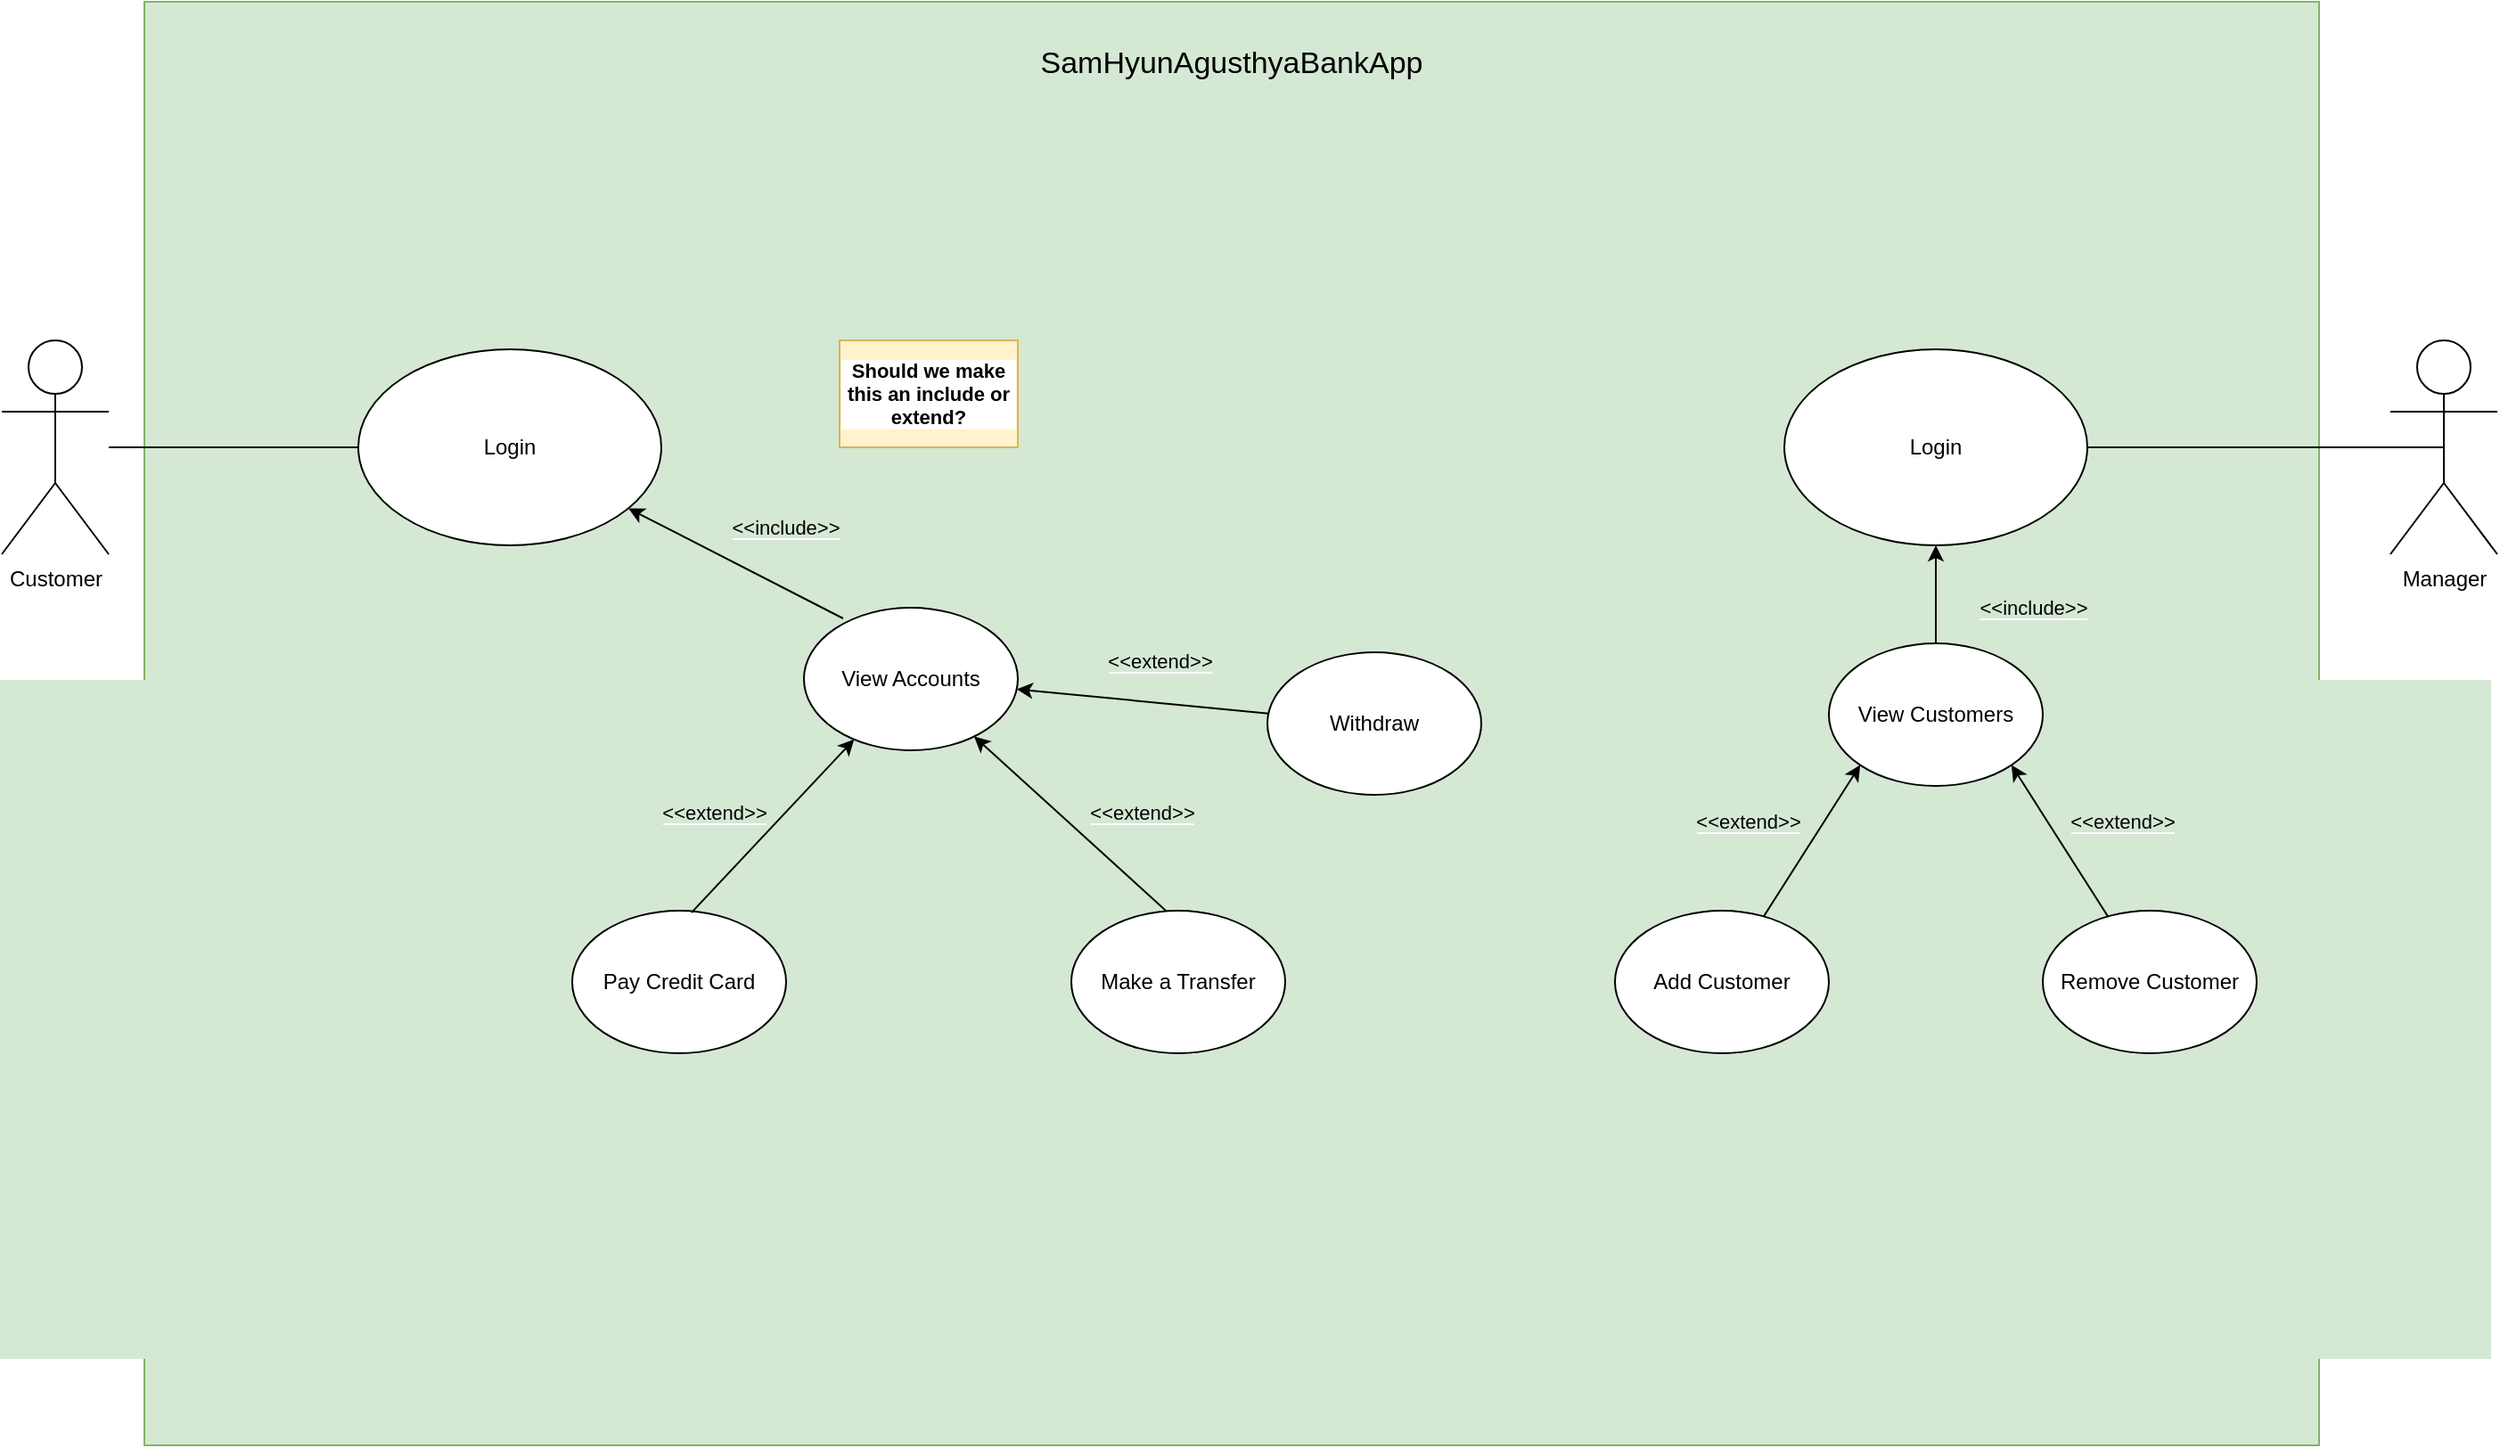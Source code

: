 <mxfile version="26.0.16">
  <diagram name="Page-1" id="GbPF9AowB2mmLe0sO7qe">
    <mxGraphModel dx="2442" dy="2011" grid="1" gridSize="10" guides="1" tooltips="1" connect="1" arrows="1" fold="1" page="1" pageScale="1" pageWidth="850" pageHeight="1100" math="0" shadow="0">
      <root>
        <mxCell id="0" />
        <mxCell id="1" parent="0" />
        <mxCell id="0cGCouSPnb9GMBSiqxRV-1" value="" style="rounded=0;whiteSpace=wrap;html=1;fillColor=#d5e8d4;strokeColor=#82b366;movable=0;resizable=0;rotatable=0;deletable=0;editable=0;locked=1;connectable=0;" parent="1" vertex="1">
          <mxGeometry x="-740" y="-1100" width="1220" height="810" as="geometry" />
        </mxCell>
        <mxCell id="rDPR5G9_yYafsrfjycnM-2" value="&lt;font style=&quot;font-size: 17px;&quot;&gt;SamHyunAgusthyaBankApp&lt;/font&gt;" style="text;html=1;align=center;verticalAlign=middle;whiteSpace=wrap;rounded=0;movable=0;resizable=0;rotatable=0;deletable=0;editable=0;locked=1;connectable=0;" vertex="1" parent="1">
          <mxGeometry x="-160" y="-1080" width="60" height="30" as="geometry" />
        </mxCell>
        <mxCell id="rDPR5G9_yYafsrfjycnM-16" style="rounded=0;orthogonalLoop=1;jettySize=auto;html=1;entryX=0;entryY=0.5;entryDx=0;entryDy=0;endArrow=none;startFill=0;jumpSize=6;" edge="1" parent="1" source="rDPR5G9_yYafsrfjycnM-3" target="rDPR5G9_yYafsrfjycnM-6">
          <mxGeometry relative="1" as="geometry" />
        </mxCell>
        <mxCell id="rDPR5G9_yYafsrfjycnM-3" value="Customer" style="shape=umlActor;verticalLabelPosition=bottom;verticalAlign=top;html=1;outlineConnect=0;strokeColor=default;align=center;fontFamily=Helvetica;fontSize=12;fontColor=default;fillColor=default;" vertex="1" parent="1">
          <mxGeometry x="-820" y="-910" width="60" height="120" as="geometry" />
        </mxCell>
        <mxCell id="rDPR5G9_yYafsrfjycnM-33" style="edgeStyle=none;shape=connector;rounded=0;jumpSize=6;orthogonalLoop=1;jettySize=auto;html=1;exitX=0.5;exitY=0.5;exitDx=0;exitDy=0;exitPerimeter=0;entryX=1;entryY=0.5;entryDx=0;entryDy=0;strokeColor=default;align=center;verticalAlign=middle;fontFamily=Helvetica;fontSize=11;fontColor=default;labelBackgroundColor=default;startFill=0;endArrow=none;" edge="1" parent="1" source="rDPR5G9_yYafsrfjycnM-5" target="rDPR5G9_yYafsrfjycnM-32">
          <mxGeometry relative="1" as="geometry" />
        </mxCell>
        <mxCell id="rDPR5G9_yYafsrfjycnM-5" value="Manager" style="shape=umlActor;verticalLabelPosition=bottom;verticalAlign=top;html=1;outlineConnect=0;strokeColor=default;align=center;fontFamily=Helvetica;fontSize=12;fontColor=default;fillColor=default;" vertex="1" parent="1">
          <mxGeometry x="520" y="-910" width="60" height="120" as="geometry" />
        </mxCell>
        <mxCell id="rDPR5G9_yYafsrfjycnM-6" value="Login" style="ellipse;whiteSpace=wrap;html=1;" vertex="1" parent="1">
          <mxGeometry x="-620" y="-905" width="170" height="110" as="geometry" />
        </mxCell>
        <mxCell id="rDPR5G9_yYafsrfjycnM-30" style="edgeStyle=none;shape=connector;rounded=0;jumpSize=6;orthogonalLoop=1;jettySize=auto;html=1;strokeColor=default;align=center;verticalAlign=middle;fontFamily=Helvetica;fontSize=11;fontColor=default;labelBackgroundColor=default;startFill=0;endArrow=classic;endFill=1;" edge="1" parent="1" source="rDPR5G9_yYafsrfjycnM-10" target="rDPR5G9_yYafsrfjycnM-7">
          <mxGeometry relative="1" as="geometry" />
        </mxCell>
        <mxCell id="rDPR5G9_yYafsrfjycnM-7" value="View Accounts" style="ellipse;whiteSpace=wrap;html=1;" vertex="1" parent="1">
          <mxGeometry x="-370" y="-760" width="120" height="80" as="geometry" />
        </mxCell>
        <mxCell id="rDPR5G9_yYafsrfjycnM-8" value="Make a Transfer" style="ellipse;whiteSpace=wrap;html=1;" vertex="1" parent="1">
          <mxGeometry x="-220" y="-590" width="120" height="80" as="geometry" />
        </mxCell>
        <mxCell id="rDPR5G9_yYafsrfjycnM-9" value="Pay Credit Card" style="ellipse;whiteSpace=wrap;html=1;" vertex="1" parent="1">
          <mxGeometry x="-500" y="-590" width="120" height="80" as="geometry" />
        </mxCell>
        <mxCell id="rDPR5G9_yYafsrfjycnM-10" value="Withdraw" style="ellipse;whiteSpace=wrap;html=1;" vertex="1" parent="1">
          <mxGeometry x="-110" y="-735" width="120" height="80" as="geometry" />
        </mxCell>
        <mxCell id="rDPR5G9_yYafsrfjycnM-12" value="View Customers" style="ellipse;whiteSpace=wrap;html=1;" vertex="1" parent="1">
          <mxGeometry x="205" y="-740" width="120" height="80" as="geometry" />
        </mxCell>
        <mxCell id="rDPR5G9_yYafsrfjycnM-35" style="edgeStyle=none;shape=connector;rounded=0;jumpSize=6;orthogonalLoop=1;jettySize=auto;html=1;entryX=0;entryY=1;entryDx=0;entryDy=0;strokeColor=default;align=center;verticalAlign=middle;fontFamily=Helvetica;fontSize=11;fontColor=default;labelBackgroundColor=default;startFill=0;endArrow=classic;endFill=1;" edge="1" parent="1" source="rDPR5G9_yYafsrfjycnM-13" target="rDPR5G9_yYafsrfjycnM-12">
          <mxGeometry relative="1" as="geometry" />
        </mxCell>
        <mxCell id="rDPR5G9_yYafsrfjycnM-13" value="Add Customer" style="ellipse;whiteSpace=wrap;html=1;" vertex="1" parent="1">
          <mxGeometry x="85" y="-590" width="120" height="80" as="geometry" />
        </mxCell>
        <mxCell id="rDPR5G9_yYafsrfjycnM-36" style="edgeStyle=none;shape=connector;rounded=0;jumpSize=6;orthogonalLoop=1;jettySize=auto;html=1;entryX=1;entryY=1;entryDx=0;entryDy=0;strokeColor=default;align=center;verticalAlign=middle;fontFamily=Helvetica;fontSize=11;fontColor=default;labelBackgroundColor=default;startFill=0;endArrow=classic;endFill=1;" edge="1" parent="1" source="rDPR5G9_yYafsrfjycnM-14" target="rDPR5G9_yYafsrfjycnM-12">
          <mxGeometry relative="1" as="geometry" />
        </mxCell>
        <mxCell id="rDPR5G9_yYafsrfjycnM-14" value="Remove Customer" style="ellipse;whiteSpace=wrap;html=1;" vertex="1" parent="1">
          <mxGeometry x="325" y="-590" width="120" height="80" as="geometry" />
        </mxCell>
        <mxCell id="rDPR5G9_yYafsrfjycnM-21" style="edgeStyle=none;shape=connector;rounded=0;jumpSize=6;orthogonalLoop=1;jettySize=auto;html=1;strokeColor=default;align=center;verticalAlign=middle;fontFamily=Helvetica;fontSize=11;fontColor=default;labelBackgroundColor=default;startFill=0;endArrow=classic;endFill=1;exitX=0.183;exitY=0.075;exitDx=0;exitDy=0;exitPerimeter=0;" edge="1" parent="1" source="rDPR5G9_yYafsrfjycnM-7" target="rDPR5G9_yYafsrfjycnM-6">
          <mxGeometry relative="1" as="geometry" />
        </mxCell>
        <mxCell id="rDPR5G9_yYafsrfjycnM-22" value="&lt;b&gt;Should we make this an include or extend?&lt;/b&gt;" style="text;html=1;align=center;verticalAlign=middle;whiteSpace=wrap;rounded=0;fontFamily=Helvetica;fontSize=11;labelBackgroundColor=default;fillColor=#fff2cc;strokeColor=#d6b656;" vertex="1" parent="1">
          <mxGeometry x="-350" y="-910" width="100" height="60" as="geometry" />
        </mxCell>
        <mxCell id="rDPR5G9_yYafsrfjycnM-23" style="edgeStyle=none;shape=connector;rounded=0;jumpSize=6;orthogonalLoop=1;jettySize=auto;html=1;strokeColor=default;align=center;verticalAlign=middle;fontFamily=Helvetica;fontSize=11;fontColor=default;labelBackgroundColor=default;startFill=0;endArrow=classic;endFill=1;exitX=0.558;exitY=0.013;exitDx=0;exitDy=0;exitPerimeter=0;" edge="1" parent="1" source="rDPR5G9_yYafsrfjycnM-9" target="rDPR5G9_yYafsrfjycnM-7">
          <mxGeometry relative="1" as="geometry" />
        </mxCell>
        <mxCell id="rDPR5G9_yYafsrfjycnM-24" style="edgeStyle=none;shape=connector;rounded=0;jumpSize=6;orthogonalLoop=1;jettySize=auto;html=1;strokeColor=default;align=center;verticalAlign=middle;fontFamily=Helvetica;fontSize=11;fontColor=default;labelBackgroundColor=default;startFill=0;endArrow=classic;endFill=1;exitX=0.442;exitY=0;exitDx=0;exitDy=0;exitPerimeter=0;" edge="1" parent="1" source="rDPR5G9_yYafsrfjycnM-8" target="rDPR5G9_yYafsrfjycnM-7">
          <mxGeometry relative="1" as="geometry" />
        </mxCell>
        <mxCell id="rDPR5G9_yYafsrfjycnM-28" value="&lt;span style=&quot;background-color: light-dark(rgb(213, 232, 212), rgb(237, 237, 237));&quot;&gt;&amp;lt;&amp;lt;extend&amp;gt;&amp;gt;&lt;/span&gt;" style="text;html=1;align=center;verticalAlign=middle;whiteSpace=wrap;rounded=0;fontFamily=Helvetica;fontSize=11;fontColor=default;labelBackgroundColor=default;" vertex="1" parent="1">
          <mxGeometry x="-210" y="-660" width="60" height="30" as="geometry" />
        </mxCell>
        <mxCell id="rDPR5G9_yYafsrfjycnM-29" value="&lt;span style=&quot;background-color: light-dark(rgb(213, 232, 212), rgb(237, 237, 237));&quot;&gt;&amp;lt;&amp;lt;extend&amp;gt;&amp;gt;&lt;/span&gt;" style="text;html=1;align=center;verticalAlign=middle;whiteSpace=wrap;rounded=0;fontFamily=Helvetica;fontSize=11;fontColor=default;labelBackgroundColor=default;" vertex="1" parent="1">
          <mxGeometry x="-450" y="-660" width="60" height="30" as="geometry" />
        </mxCell>
        <mxCell id="rDPR5G9_yYafsrfjycnM-31" value="&lt;span style=&quot;background-color: light-dark(rgb(213, 232, 212), rgb(237, 237, 237));&quot;&gt;&amp;lt;&amp;lt;extend&amp;gt;&amp;gt;&lt;/span&gt;" style="text;html=1;align=center;verticalAlign=middle;whiteSpace=wrap;rounded=0;fontFamily=Helvetica;fontSize=11;fontColor=default;labelBackgroundColor=default;" vertex="1" parent="1">
          <mxGeometry x="-200" y="-745" width="60" height="30" as="geometry" />
        </mxCell>
        <mxCell id="rDPR5G9_yYafsrfjycnM-34" style="edgeStyle=none;shape=connector;rounded=0;jumpSize=6;orthogonalLoop=1;jettySize=auto;html=1;strokeColor=default;align=center;verticalAlign=middle;fontFamily=Helvetica;fontSize=11;fontColor=default;labelBackgroundColor=default;startFill=0;endArrow=classic;endFill=1;exitX=0.5;exitY=0;exitDx=0;exitDy=0;" edge="1" parent="1" source="rDPR5G9_yYafsrfjycnM-12" target="rDPR5G9_yYafsrfjycnM-32">
          <mxGeometry relative="1" as="geometry" />
        </mxCell>
        <mxCell id="rDPR5G9_yYafsrfjycnM-32" value="Login" style="ellipse;whiteSpace=wrap;html=1;" vertex="1" parent="1">
          <mxGeometry x="180" y="-905" width="170" height="110" as="geometry" />
        </mxCell>
        <mxCell id="rDPR5G9_yYafsrfjycnM-37" value="&lt;span style=&quot;background-color: light-dark(rgb(213, 232, 212), rgb(237, 237, 237));&quot;&gt;&amp;lt;&amp;lt;include&amp;gt;&amp;gt;&lt;/span&gt;" style="text;html=1;align=center;verticalAlign=middle;whiteSpace=wrap;rounded=0;fontFamily=Helvetica;fontSize=11;fontColor=default;labelBackgroundColor=default;" vertex="1" parent="1">
          <mxGeometry x="290" y="-775" width="60" height="30" as="geometry" />
        </mxCell>
        <mxCell id="rDPR5G9_yYafsrfjycnM-38" value="&lt;span style=&quot;background-color: light-dark(rgb(213, 232, 212), rgb(237, 237, 237));&quot;&gt;&amp;lt;&amp;lt;extend&amp;gt;&amp;gt;&lt;/span&gt;" style="text;html=1;align=center;verticalAlign=middle;whiteSpace=wrap;rounded=0;fontFamily=Helvetica;fontSize=11;fontColor=default;labelBackgroundColor=default;" vertex="1" parent="1">
          <mxGeometry x="130" y="-655" width="60" height="30" as="geometry" />
        </mxCell>
        <mxCell id="rDPR5G9_yYafsrfjycnM-39" value="&lt;span style=&quot;background-color: light-dark(rgb(213, 232, 212), rgb(237, 237, 237));&quot;&gt;&amp;lt;&amp;lt;extend&amp;gt;&amp;gt;&lt;/span&gt;" style="text;html=1;align=center;verticalAlign=middle;whiteSpace=wrap;rounded=0;fontFamily=Helvetica;fontSize=11;fontColor=default;labelBackgroundColor=default;" vertex="1" parent="1">
          <mxGeometry x="340" y="-655" width="60" height="30" as="geometry" />
        </mxCell>
        <mxCell id="rDPR5G9_yYafsrfjycnM-40" value="&lt;span style=&quot;background-color: light-dark(rgb(213, 232, 212), rgb(237, 237, 237));&quot;&gt;&amp;lt;&amp;lt;include&amp;gt;&amp;gt;&lt;/span&gt;" style="text;html=1;align=center;verticalAlign=middle;whiteSpace=wrap;rounded=0;fontFamily=Helvetica;fontSize=11;fontColor=default;labelBackgroundColor=default;" vertex="1" parent="1">
          <mxGeometry x="-410" y="-820" width="60" height="30" as="geometry" />
        </mxCell>
      </root>
    </mxGraphModel>
  </diagram>
</mxfile>
